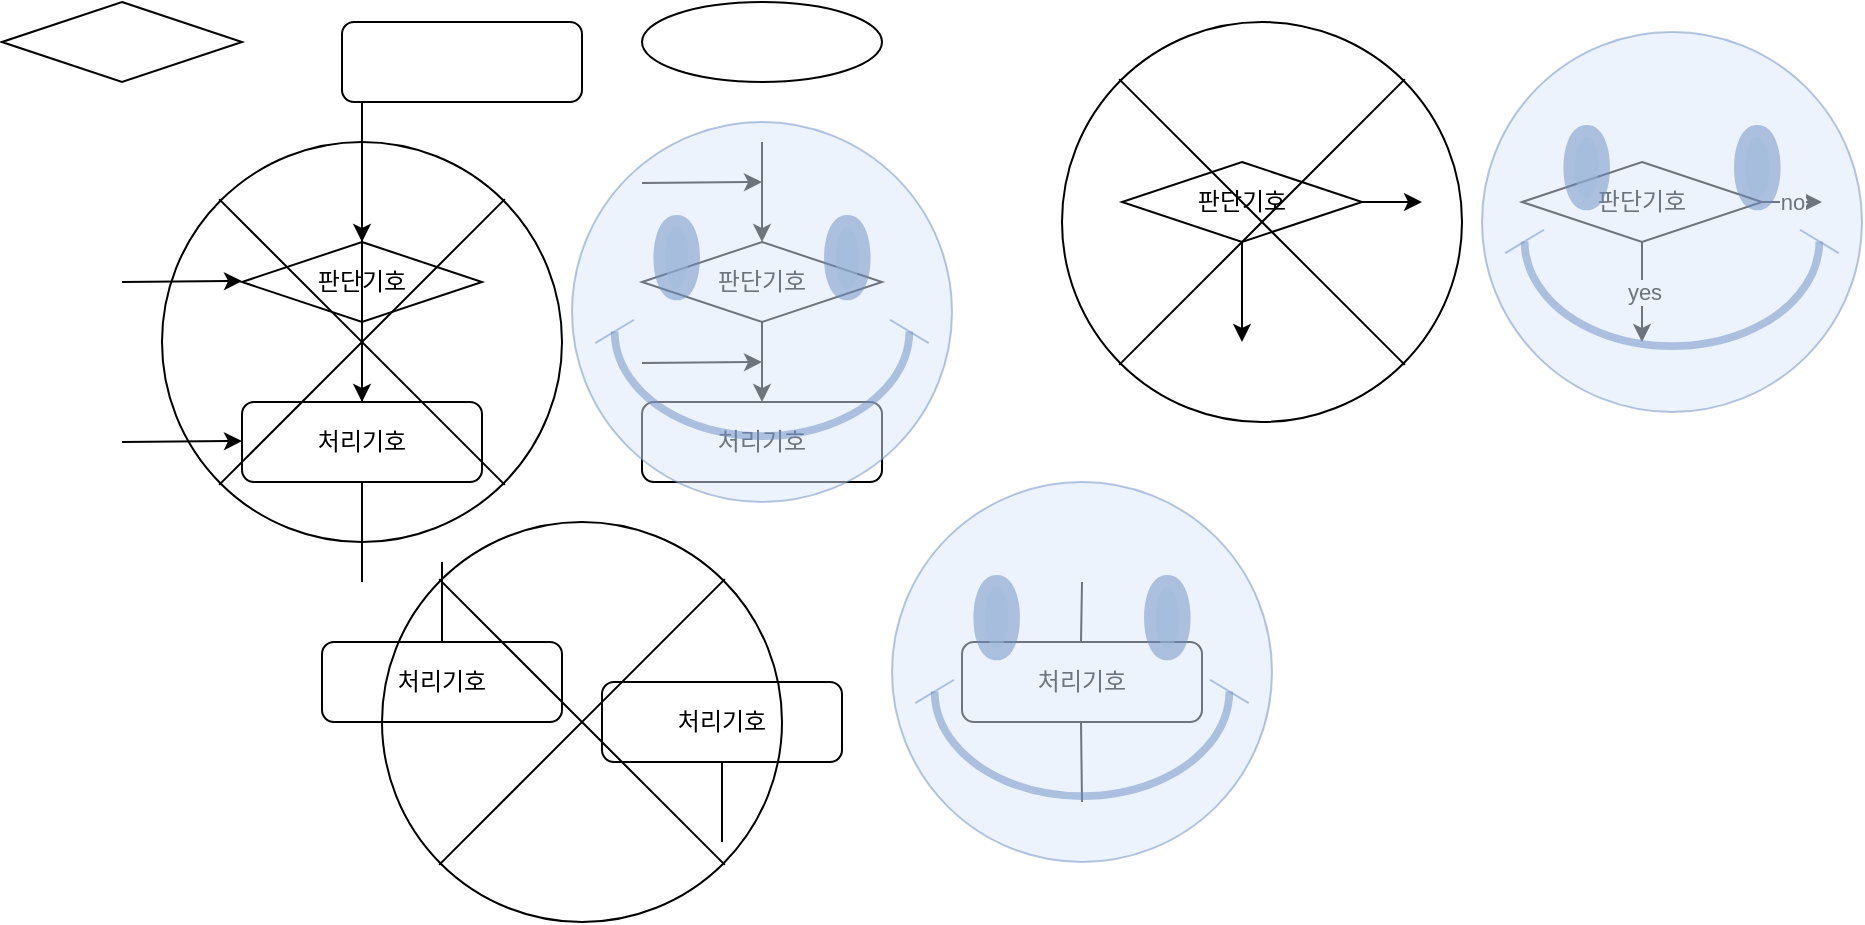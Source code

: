 <mxfile version="16.5.6" type="device"><diagram id="wEnp3O6IsBrHnSJ0TtEk" name="Page-1"><mxGraphModel dx="798" dy="519" grid="1" gridSize="10" guides="1" tooltips="1" connect="1" arrows="1" fold="1" page="1" pageScale="1" pageWidth="827" pageHeight="1169" math="0" shadow="0"><root><mxCell id="0"/><mxCell id="1" parent="0"/><mxCell id="cK2gBYf_XK0UbAg_k83V-31" value="yes" style="edgeStyle=orthogonalEdgeStyle;rounded=0;orthogonalLoop=1;jettySize=auto;html=1;exitX=0.5;exitY=1;exitDx=0;exitDy=0;" edge="1" parent="1" source="cK2gBYf_XK0UbAg_k83V-1"><mxGeometry relative="1" as="geometry"><mxPoint x="860" y="170" as="targetPoint"/></mxGeometry></mxCell><mxCell id="cK2gBYf_XK0UbAg_k83V-32" value="no" style="edgeStyle=orthogonalEdgeStyle;rounded=0;orthogonalLoop=1;jettySize=auto;html=1;exitX=1;exitY=0.5;exitDx=0;exitDy=0;" edge="1" parent="1" source="cK2gBYf_XK0UbAg_k83V-1"><mxGeometry relative="1" as="geometry"><mxPoint x="950" y="100" as="targetPoint"/></mxGeometry></mxCell><mxCell id="cK2gBYf_XK0UbAg_k83V-1" value="판단기호" style="rhombus;whiteSpace=wrap;html=1;" vertex="1" parent="1"><mxGeometry x="800" y="80" width="120" height="40" as="geometry"/></mxCell><mxCell id="cK2gBYf_XK0UbAg_k83V-2" value="처리기호" style="rounded=1;whiteSpace=wrap;html=1;" vertex="1" parent="1"><mxGeometry x="340" y="340" width="120" height="40" as="geometry"/></mxCell><mxCell id="cK2gBYf_XK0UbAg_k83V-3" value="" style="ellipse;whiteSpace=wrap;html=1;" vertex="1" parent="1"><mxGeometry x="360" width="120" height="40" as="geometry"/></mxCell><mxCell id="cK2gBYf_XK0UbAg_k83V-6" value="" style="edgeStyle=orthogonalEdgeStyle;rounded=0;orthogonalLoop=1;jettySize=auto;html=1;startArrow=none;" edge="1" parent="1" source="cK2gBYf_XK0UbAg_k83V-22" target="cK2gBYf_XK0UbAg_k83V-5"><mxGeometry relative="1" as="geometry"/></mxCell><mxCell id="cK2gBYf_XK0UbAg_k83V-4" value="판단기호" style="rhombus;whiteSpace=wrap;html=1;" vertex="1" parent="1"><mxGeometry x="160" y="120" width="120" height="40" as="geometry"/></mxCell><mxCell id="cK2gBYf_XK0UbAg_k83V-5" value="처리기호" style="rounded=1;whiteSpace=wrap;html=1;" vertex="1" parent="1"><mxGeometry x="160" y="200" width="120" height="40" as="geometry"/></mxCell><mxCell id="cK2gBYf_XK0UbAg_k83V-7" value="" style="endArrow=classic;html=1;rounded=0;" edge="1" parent="1"><mxGeometry width="50" height="50" relative="1" as="geometry"><mxPoint x="100" y="140" as="sourcePoint"/><mxPoint x="160" y="139.5" as="targetPoint"/></mxGeometry></mxCell><mxCell id="cK2gBYf_XK0UbAg_k83V-8" value="" style="endArrow=classic;html=1;rounded=0;" edge="1" parent="1"><mxGeometry width="50" height="50" relative="1" as="geometry"><mxPoint x="100" y="220" as="sourcePoint"/><mxPoint x="160" y="219.5" as="targetPoint"/></mxGeometry></mxCell><mxCell id="cK2gBYf_XK0UbAg_k83V-9" value="" style="endArrow=classic;html=1;rounded=0;entryX=0.5;entryY=0;entryDx=0;entryDy=0;" edge="1" parent="1" target="cK2gBYf_XK0UbAg_k83V-4"><mxGeometry width="50" height="50" relative="1" as="geometry"><mxPoint x="220" y="70" as="sourcePoint"/><mxPoint x="230" y="110" as="targetPoint"/></mxGeometry></mxCell><mxCell id="cK2gBYf_XK0UbAg_k83V-16" value="" style="edgeStyle=orthogonalEdgeStyle;rounded=0;orthogonalLoop=1;jettySize=auto;html=1;" edge="1" parent="1" source="cK2gBYf_XK0UbAg_k83V-17" target="cK2gBYf_XK0UbAg_k83V-18"><mxGeometry relative="1" as="geometry"/></mxCell><mxCell id="cK2gBYf_XK0UbAg_k83V-17" value="판단기호" style="rhombus;whiteSpace=wrap;html=1;" vertex="1" parent="1"><mxGeometry x="360" y="120" width="120" height="40" as="geometry"/></mxCell><mxCell id="cK2gBYf_XK0UbAg_k83V-18" value="처리기호" style="rounded=1;whiteSpace=wrap;html=1;" vertex="1" parent="1"><mxGeometry x="360" y="200" width="120" height="40" as="geometry"/></mxCell><mxCell id="cK2gBYf_XK0UbAg_k83V-19" value="" style="endArrow=classic;html=1;rounded=0;" edge="1" parent="1"><mxGeometry width="50" height="50" relative="1" as="geometry"><mxPoint x="360" y="90.5" as="sourcePoint"/><mxPoint x="420" y="90" as="targetPoint"/></mxGeometry></mxCell><mxCell id="cK2gBYf_XK0UbAg_k83V-20" value="" style="endArrow=classic;html=1;rounded=0;" edge="1" parent="1"><mxGeometry width="50" height="50" relative="1" as="geometry"><mxPoint x="360" y="180.5" as="sourcePoint"/><mxPoint x="420" y="180" as="targetPoint"/></mxGeometry></mxCell><mxCell id="cK2gBYf_XK0UbAg_k83V-21" value="" style="endArrow=classic;html=1;rounded=0;entryX=0.5;entryY=0;entryDx=0;entryDy=0;" edge="1" parent="1" target="cK2gBYf_XK0UbAg_k83V-17"><mxGeometry width="50" height="50" relative="1" as="geometry"><mxPoint x="420" y="70" as="sourcePoint"/><mxPoint x="430" y="110" as="targetPoint"/></mxGeometry></mxCell><mxCell id="cK2gBYf_XK0UbAg_k83V-23" value="" style="verticalLabelPosition=bottom;verticalAlign=top;html=1;shape=mxgraph.basic.smiley;fillColor=#dae8fc;strokeColor=#6c8ebf;opacity=50;" vertex="1" parent="1"><mxGeometry x="325" y="60" width="190" height="190" as="geometry"/></mxCell><mxCell id="cK2gBYf_XK0UbAg_k83V-22" value="" style="verticalLabelPosition=bottom;verticalAlign=top;html=1;shape=mxgraph.flowchart.or;fillColor=none;" vertex="1" parent="1"><mxGeometry x="120" y="70" width="200" height="200" as="geometry"/></mxCell><mxCell id="cK2gBYf_XK0UbAg_k83V-25" value="" style="edgeStyle=orthogonalEdgeStyle;rounded=0;orthogonalLoop=1;jettySize=auto;html=1;endArrow=none;" edge="1" parent="1" source="cK2gBYf_XK0UbAg_k83V-4" target="cK2gBYf_XK0UbAg_k83V-22"><mxGeometry relative="1" as="geometry"><mxPoint x="220" y="160" as="sourcePoint"/><mxPoint x="220" y="200" as="targetPoint"/></mxGeometry></mxCell><mxCell id="cK2gBYf_XK0UbAg_k83V-29" style="edgeStyle=orthogonalEdgeStyle;rounded=0;orthogonalLoop=1;jettySize=auto;html=1;exitX=0.5;exitY=1;exitDx=0;exitDy=0;" edge="1" parent="1" source="cK2gBYf_XK0UbAg_k83V-26"><mxGeometry relative="1" as="geometry"><mxPoint x="660" y="170" as="targetPoint"/></mxGeometry></mxCell><mxCell id="cK2gBYf_XK0UbAg_k83V-30" style="edgeStyle=orthogonalEdgeStyle;rounded=0;orthogonalLoop=1;jettySize=auto;html=1;exitX=1;exitY=0.5;exitDx=0;exitDy=0;" edge="1" parent="1" source="cK2gBYf_XK0UbAg_k83V-26"><mxGeometry relative="1" as="geometry"><mxPoint x="750" y="100" as="targetPoint"/></mxGeometry></mxCell><mxCell id="cK2gBYf_XK0UbAg_k83V-26" value="판단기호" style="rhombus;whiteSpace=wrap;html=1;" vertex="1" parent="1"><mxGeometry x="600" y="80" width="120" height="40" as="geometry"/></mxCell><mxCell id="cK2gBYf_XK0UbAg_k83V-33" value="" style="verticalLabelPosition=bottom;verticalAlign=top;html=1;shape=mxgraph.flowchart.or;fillColor=none;" vertex="1" parent="1"><mxGeometry x="570" y="10" width="200" height="200" as="geometry"/></mxCell><mxCell id="cK2gBYf_XK0UbAg_k83V-34" value="" style="verticalLabelPosition=bottom;verticalAlign=top;html=1;shape=mxgraph.basic.smiley;fillColor=#dae8fc;strokeColor=#6c8ebf;opacity=50;" vertex="1" parent="1"><mxGeometry x="780" y="15" width="190" height="190" as="geometry"/></mxCell><mxCell id="cK2gBYf_XK0UbAg_k83V-36" value="" style="rhombus;whiteSpace=wrap;html=1;" vertex="1" parent="1"><mxGeometry x="40" width="120" height="40" as="geometry"/></mxCell><mxCell id="cK2gBYf_XK0UbAg_k83V-37" value="처리기호" style="rounded=1;whiteSpace=wrap;html=1;" vertex="1" parent="1"><mxGeometry x="200" y="320" width="120" height="40" as="geometry"/></mxCell><mxCell id="cK2gBYf_XK0UbAg_k83V-38" value="처리기호" style="rounded=1;whiteSpace=wrap;html=1;" vertex="1" parent="1"><mxGeometry x="520" y="320" width="120" height="40" as="geometry"/></mxCell><mxCell id="cK2gBYf_XK0UbAg_k83V-39" value="" style="endArrow=none;html=1;rounded=0;" edge="1" parent="1"><mxGeometry width="50" height="50" relative="1" as="geometry"><mxPoint x="260" y="320" as="sourcePoint"/><mxPoint x="260" y="280" as="targetPoint"/></mxGeometry></mxCell><mxCell id="cK2gBYf_XK0UbAg_k83V-40" value="" style="endArrow=none;html=1;rounded=0;" edge="1" parent="1"><mxGeometry width="50" height="50" relative="1" as="geometry"><mxPoint x="400" y="420" as="sourcePoint"/><mxPoint x="400" y="380" as="targetPoint"/></mxGeometry></mxCell><mxCell id="cK2gBYf_XK0UbAg_k83V-41" value="" style="rounded=1;whiteSpace=wrap;html=1;" vertex="1" parent="1"><mxGeometry x="210" y="10" width="120" height="40" as="geometry"/></mxCell><mxCell id="cK2gBYf_XK0UbAg_k83V-44" value="" style="endArrow=none;html=1;rounded=0;" edge="1" parent="1"><mxGeometry width="50" height="50" relative="1" as="geometry"><mxPoint x="580" y="400" as="sourcePoint"/><mxPoint x="579.5" y="360" as="targetPoint"/></mxGeometry></mxCell><mxCell id="cK2gBYf_XK0UbAg_k83V-45" value="" style="endArrow=none;html=1;rounded=0;" edge="1" parent="1"><mxGeometry width="50" height="50" relative="1" as="geometry"><mxPoint x="579.5" y="320" as="sourcePoint"/><mxPoint x="580" y="290" as="targetPoint"/></mxGeometry></mxCell><mxCell id="cK2gBYf_XK0UbAg_k83V-46" value="" style="verticalLabelPosition=bottom;verticalAlign=top;html=1;shape=mxgraph.flowchart.or;fillColor=none;" vertex="1" parent="1"><mxGeometry x="230" y="260" width="200" height="200" as="geometry"/></mxCell><mxCell id="cK2gBYf_XK0UbAg_k83V-47" value="" style="verticalLabelPosition=bottom;verticalAlign=top;html=1;shape=mxgraph.basic.smiley;fillColor=#dae8fc;strokeColor=#6c8ebf;opacity=50;" vertex="1" parent="1"><mxGeometry x="485" y="240" width="190" height="190" as="geometry"/></mxCell></root></mxGraphModel></diagram></mxfile>